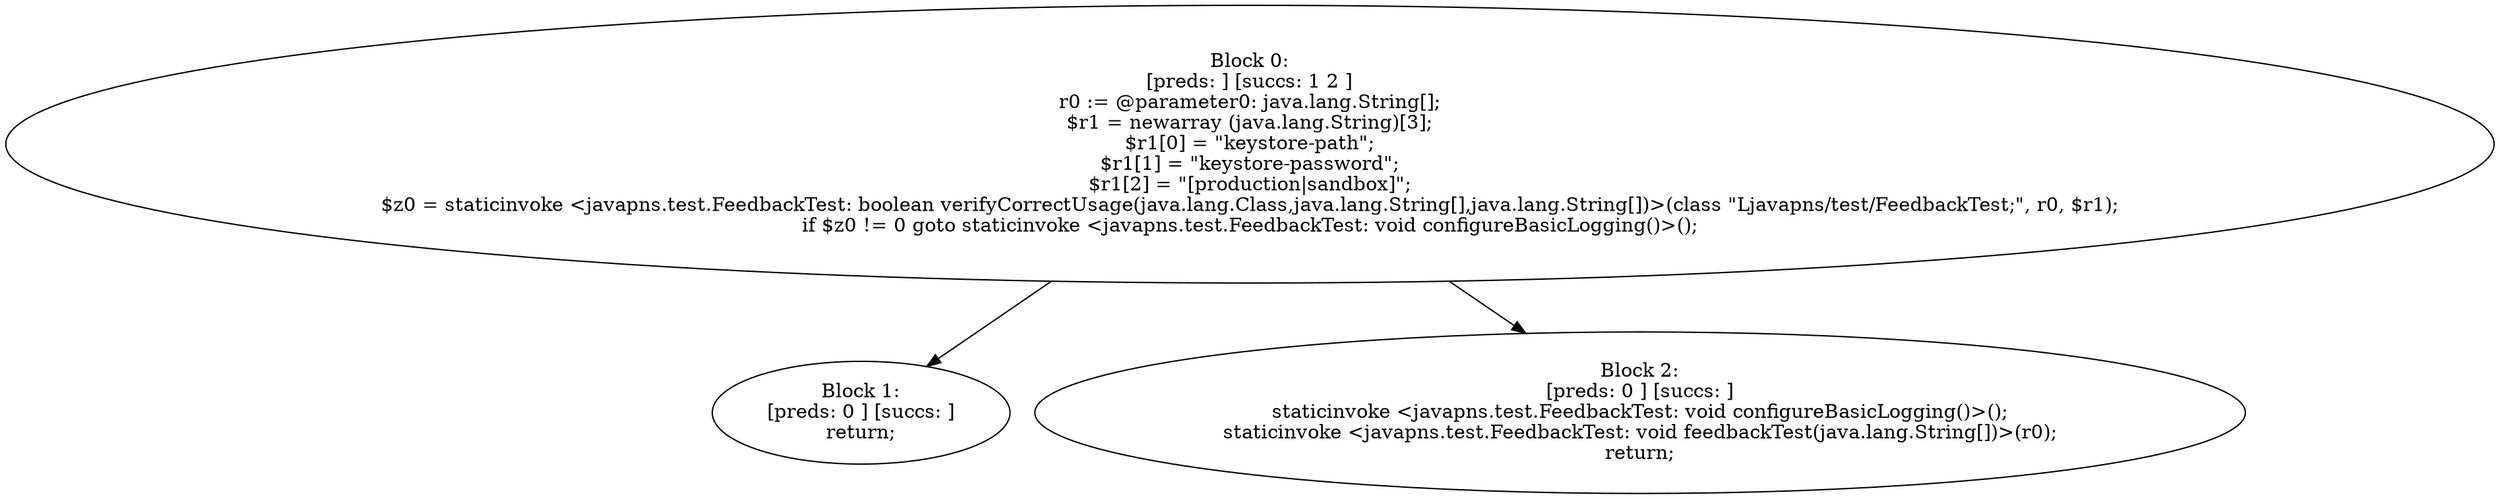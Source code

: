 digraph "unitGraph" {
    "Block 0:
[preds: ] [succs: 1 2 ]
r0 := @parameter0: java.lang.String[];
$r1 = newarray (java.lang.String)[3];
$r1[0] = \"keystore-path\";
$r1[1] = \"keystore-password\";
$r1[2] = \"[production|sandbox]\";
$z0 = staticinvoke <javapns.test.FeedbackTest: boolean verifyCorrectUsage(java.lang.Class,java.lang.String[],java.lang.String[])>(class \"Ljavapns/test/FeedbackTest;\", r0, $r1);
if $z0 != 0 goto staticinvoke <javapns.test.FeedbackTest: void configureBasicLogging()>();
"
    "Block 1:
[preds: 0 ] [succs: ]
return;
"
    "Block 2:
[preds: 0 ] [succs: ]
staticinvoke <javapns.test.FeedbackTest: void configureBasicLogging()>();
staticinvoke <javapns.test.FeedbackTest: void feedbackTest(java.lang.String[])>(r0);
return;
"
    "Block 0:
[preds: ] [succs: 1 2 ]
r0 := @parameter0: java.lang.String[];
$r1 = newarray (java.lang.String)[3];
$r1[0] = \"keystore-path\";
$r1[1] = \"keystore-password\";
$r1[2] = \"[production|sandbox]\";
$z0 = staticinvoke <javapns.test.FeedbackTest: boolean verifyCorrectUsage(java.lang.Class,java.lang.String[],java.lang.String[])>(class \"Ljavapns/test/FeedbackTest;\", r0, $r1);
if $z0 != 0 goto staticinvoke <javapns.test.FeedbackTest: void configureBasicLogging()>();
"->"Block 1:
[preds: 0 ] [succs: ]
return;
";
    "Block 0:
[preds: ] [succs: 1 2 ]
r0 := @parameter0: java.lang.String[];
$r1 = newarray (java.lang.String)[3];
$r1[0] = \"keystore-path\";
$r1[1] = \"keystore-password\";
$r1[2] = \"[production|sandbox]\";
$z0 = staticinvoke <javapns.test.FeedbackTest: boolean verifyCorrectUsage(java.lang.Class,java.lang.String[],java.lang.String[])>(class \"Ljavapns/test/FeedbackTest;\", r0, $r1);
if $z0 != 0 goto staticinvoke <javapns.test.FeedbackTest: void configureBasicLogging()>();
"->"Block 2:
[preds: 0 ] [succs: ]
staticinvoke <javapns.test.FeedbackTest: void configureBasicLogging()>();
staticinvoke <javapns.test.FeedbackTest: void feedbackTest(java.lang.String[])>(r0);
return;
";
}
